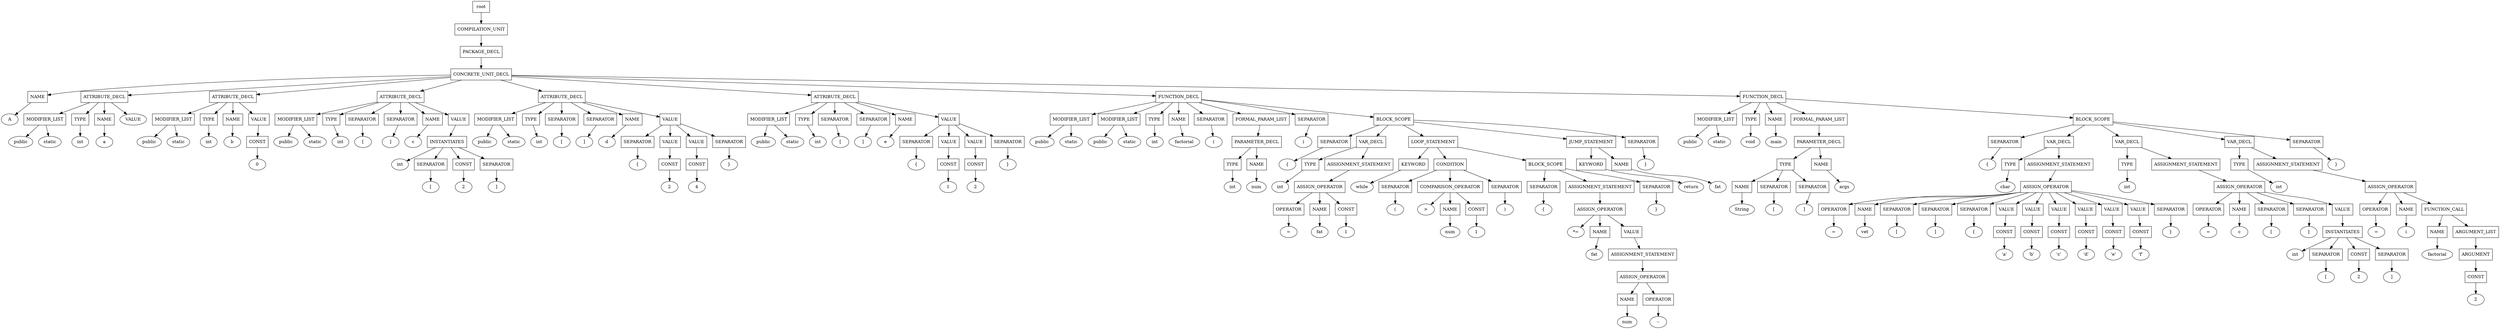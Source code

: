 digraph G {
	splines="TRUE";
	n_0 [label="root", shape="rectangle"]
	n_0 -> n_1
	n_1 [label="COMPILATION_UNIT", shape="rectangle"]
	n_1 -> n_2
	n_2 [label="PACKAGE_DECL", shape="rectangle"]
	n_2 -> n_3
	n_3 [label="CONCRETE_UNIT_DECL", shape="rectangle"]
	n_3 -> n_4
	n_4 [label="NAME", shape="rectangle"]
	n_4 -> n_12
	n_12 [label="A", shape="ellipse"]
	n_3 -> n_5
	n_5 [label="ATTRIBUTE_DECL", shape="rectangle"]
	n_5 -> n_13
	n_13 [label="MODIFIER_LIST", shape="rectangle"]
	n_13 -> n_52
	n_52 [label="public", shape="ellipse"]
	n_13 -> n_53
	n_53 [label="static", shape="ellipse"]
	n_5 -> n_14
	n_14 [label="TYPE", shape="rectangle"]
	n_14 -> n_54
	n_54 [label="int", shape="ellipse"]
	n_5 -> n_15
	n_15 [label="NAME", shape="rectangle"]
	n_15 -> n_55
	n_55 [label="a", shape="ellipse"]
	n_5 -> n_16
	n_16 [label="VALUE", shape="ellipse"]
	n_3 -> n_6
	n_6 [label="ATTRIBUTE_DECL", shape="rectangle"]
	n_6 -> n_17
	n_17 [label="MODIFIER_LIST", shape="rectangle"]
	n_17 -> n_56
	n_56 [label="public", shape="ellipse"]
	n_17 -> n_57
	n_57 [label="static", shape="ellipse"]
	n_6 -> n_18
	n_18 [label="TYPE", shape="rectangle"]
	n_18 -> n_58
	n_58 [label="int", shape="ellipse"]
	n_6 -> n_19
	n_19 [label="NAME", shape="rectangle"]
	n_19 -> n_59
	n_59 [label="b", shape="ellipse"]
	n_6 -> n_20
	n_20 [label="VALUE", shape="rectangle"]
	n_20 -> n_60
	n_60 [label="CONST", shape="rectangle"]
	n_60 -> n_112
	n_112 [label="0", shape="ellipse"]
	n_3 -> n_7
	n_7 [label="ATTRIBUTE_DECL", shape="rectangle"]
	n_7 -> n_21
	n_21 [label="MODIFIER_LIST", shape="rectangle"]
	n_21 -> n_61
	n_61 [label="public", shape="ellipse"]
	n_21 -> n_62
	n_62 [label="static", shape="ellipse"]
	n_7 -> n_22
	n_22 [label="TYPE", shape="rectangle"]
	n_22 -> n_63
	n_63 [label="int", shape="ellipse"]
	n_7 -> n_23
	n_23 [label="SEPARATOR", shape="rectangle"]
	n_23 -> n_64
	n_64 [label="[", shape="ellipse"]
	n_7 -> n_24
	n_24 [label="SEPARATOR", shape="rectangle"]
	n_24 -> n_65
	n_65 [label="]", shape="ellipse"]
	n_7 -> n_25
	n_25 [label="NAME", shape="rectangle"]
	n_25 -> n_66
	n_66 [label="c", shape="ellipse"]
	n_7 -> n_26
	n_26 [label="VALUE", shape="rectangle"]
	n_26 -> n_67
	n_67 [label="INSTANTIATES", shape="rectangle"]
	n_67 -> n_113
	n_113 [label="int", shape="ellipse"]
	n_67 -> n_114
	n_114 [label="SEPARATOR", shape="rectangle"]
	n_114 -> n_146
	n_146 [label="[", shape="ellipse"]
	n_67 -> n_115
	n_115 [label="CONST", shape="rectangle"]
	n_115 -> n_147
	n_147 [label="2", shape="ellipse"]
	n_67 -> n_116
	n_116 [label="SEPARATOR", shape="rectangle"]
	n_116 -> n_148
	n_148 [label="]", shape="ellipse"]
	n_3 -> n_8
	n_8 [label="ATTRIBUTE_DECL", shape="rectangle"]
	n_8 -> n_27
	n_27 [label="MODIFIER_LIST", shape="rectangle"]
	n_27 -> n_68
	n_68 [label="public", shape="ellipse"]
	n_27 -> n_69
	n_69 [label="static", shape="ellipse"]
	n_8 -> n_28
	n_28 [label="TYPE", shape="rectangle"]
	n_28 -> n_70
	n_70 [label="int", shape="ellipse"]
	n_8 -> n_29
	n_29 [label="SEPARATOR", shape="rectangle"]
	n_29 -> n_71
	n_71 [label="[", shape="ellipse"]
	n_8 -> n_30
	n_30 [label="SEPARATOR", shape="rectangle"]
	n_30 -> n_72
	n_72 [label="]", shape="ellipse"]
	n_8 -> n_31
	n_31 [label="NAME", shape="rectangle"]
	n_31 -> n_73
	n_73 [label="d", shape="ellipse"]
	n_8 -> n_32
	n_32 [label="VALUE", shape="rectangle"]
	n_32 -> n_74
	n_74 [label="SEPARATOR", shape="rectangle"]
	n_74 -> n_117
	n_117 [label="{", shape="ellipse"]
	n_32 -> n_75
	n_75 [label="VALUE", shape="rectangle"]
	n_75 -> n_118
	n_118 [label="CONST", shape="rectangle"]
	n_118 -> n_149
	n_149 [label="2", shape="ellipse"]
	n_32 -> n_76
	n_76 [label="VALUE", shape="rectangle"]
	n_76 -> n_119
	n_119 [label="CONST", shape="rectangle"]
	n_119 -> n_150
	n_150 [label="4", shape="ellipse"]
	n_32 -> n_77
	n_77 [label="SEPARATOR", shape="rectangle"]
	n_77 -> n_120
	n_120 [label="}", shape="ellipse"]
	n_3 -> n_9
	n_9 [label="ATTRIBUTE_DECL", shape="rectangle"]
	n_9 -> n_33
	n_33 [label="MODIFIER_LIST", shape="rectangle"]
	n_33 -> n_78
	n_78 [label="public", shape="ellipse"]
	n_33 -> n_79
	n_79 [label="static", shape="ellipse"]
	n_9 -> n_34
	n_34 [label="TYPE", shape="rectangle"]
	n_34 -> n_80
	n_80 [label="int", shape="ellipse"]
	n_9 -> n_35
	n_35 [label="SEPARATOR", shape="rectangle"]
	n_35 -> n_81
	n_81 [label="[", shape="ellipse"]
	n_9 -> n_36
	n_36 [label="SEPARATOR", shape="rectangle"]
	n_36 -> n_82
	n_82 [label="]", shape="ellipse"]
	n_9 -> n_37
	n_37 [label="NAME", shape="rectangle"]
	n_37 -> n_83
	n_83 [label="e", shape="ellipse"]
	n_9 -> n_38
	n_38 [label="VALUE", shape="rectangle"]
	n_38 -> n_84
	n_84 [label="SEPARATOR", shape="rectangle"]
	n_84 -> n_121
	n_121 [label="{", shape="ellipse"]
	n_38 -> n_85
	n_85 [label="VALUE", shape="rectangle"]
	n_85 -> n_122
	n_122 [label="CONST", shape="rectangle"]
	n_122 -> n_151
	n_151 [label="1", shape="ellipse"]
	n_38 -> n_86
	n_86 [label="VALUE", shape="rectangle"]
	n_86 -> n_123
	n_123 [label="CONST", shape="rectangle"]
	n_123 -> n_152
	n_152 [label="2", shape="ellipse"]
	n_38 -> n_87
	n_87 [label="SEPARATOR", shape="rectangle"]
	n_87 -> n_124
	n_124 [label="}", shape="ellipse"]
	n_3 -> n_10
	n_10 [label="FUNCTION_DECL", shape="rectangle"]
	n_10 -> n_39
	n_39 [label="MODIFIER_LIST", shape="rectangle"]
	n_39 -> n_88
	n_88 [label="public", shape="ellipse"]
	n_39 -> n_89
	n_89 [label="static", shape="ellipse"]
	n_10 -> n_40
	n_40 [label="MODIFIER_LIST", shape="rectangle"]
	n_40 -> n_90
	n_90 [label="public", shape="ellipse"]
	n_40 -> n_91
	n_91 [label="static", shape="ellipse"]
	n_10 -> n_41
	n_41 [label="TYPE", shape="rectangle"]
	n_41 -> n_92
	n_92 [label="int", shape="ellipse"]
	n_10 -> n_42
	n_42 [label="NAME", shape="rectangle"]
	n_42 -> n_93
	n_93 [label="factorial", shape="ellipse"]
	n_10 -> n_43
	n_43 [label="SEPARATOR", shape="rectangle"]
	n_43 -> n_94
	n_94 [label="(", shape="ellipse"]
	n_10 -> n_44
	n_44 [label="FORMAL_PARAM_LIST", shape="rectangle"]
	n_44 -> n_95
	n_95 [label="PARAMETER_DECL", shape="rectangle"]
	n_95 -> n_125
	n_125 [label="TYPE", shape="rectangle"]
	n_125 -> n_153
	n_153 [label="int", shape="ellipse"]
	n_95 -> n_126
	n_126 [label="NAME", shape="rectangle"]
	n_126 -> n_154
	n_154 [label="num", shape="ellipse"]
	n_10 -> n_45
	n_45 [label="SEPARATOR", shape="rectangle"]
	n_45 -> n_96
	n_96 [label=")", shape="ellipse"]
	n_10 -> n_46
	n_46 [label="BLOCK_SCOPE", shape="rectangle"]
	n_46 -> n_97
	n_97 [label="SEPARATOR", shape="rectangle"]
	n_97 -> n_127
	n_127 [label="{", shape="ellipse"]
	n_46 -> n_98
	n_98 [label="VAR_DECL", shape="rectangle"]
	n_98 -> n_128
	n_128 [label="TYPE", shape="rectangle"]
	n_128 -> n_155
	n_155 [label="int", shape="ellipse"]
	n_98 -> n_129
	n_129 [label="ASSIGNMENT_STATEMENT", shape="rectangle"]
	n_129 -> n_156
	n_156 [label="ASSIGN_OPERATOR", shape="rectangle"]
	n_156 -> n_176
	n_176 [label="OPERATOR", shape="rectangle"]
	n_176 -> n_210
	n_210 [label="=", shape="ellipse"]
	n_156 -> n_177
	n_177 [label="NAME", shape="rectangle"]
	n_177 -> n_211
	n_211 [label="fat", shape="ellipse"]
	n_156 -> n_178
	n_178 [label="CONST", shape="rectangle"]
	n_178 -> n_212
	n_212 [label="1", shape="ellipse"]
	n_46 -> n_99
	n_99 [label="LOOP_STATEMENT", shape="rectangle"]
	n_99 -> n_130
	n_130 [label="KEYWORD", shape="rectangle"]
	n_130 -> n_157
	n_157 [label="while", shape="ellipse"]
	n_99 -> n_131
	n_131 [label="CONDITION", shape="rectangle"]
	n_131 -> n_158
	n_158 [label="SEPARATOR", shape="rectangle"]
	n_158 -> n_179
	n_179 [label="(", shape="ellipse"]
	n_131 -> n_159
	n_159 [label="COMPARISON_OPERATOR", shape="rectangle"]
	n_159 -> n_180
	n_180 [label=">", shape="ellipse"]
	n_159 -> n_181
	n_181 [label="NAME", shape="rectangle"]
	n_181 -> n_213
	n_213 [label="num", shape="ellipse"]
	n_159 -> n_182
	n_182 [label="CONST", shape="rectangle"]
	n_182 -> n_214
	n_214 [label="1", shape="ellipse"]
	n_131 -> n_160
	n_160 [label="SEPARATOR", shape="rectangle"]
	n_160 -> n_183
	n_183 [label=")", shape="ellipse"]
	n_99 -> n_132
	n_132 [label="BLOCK_SCOPE", shape="rectangle"]
	n_132 -> n_161
	n_161 [label="SEPARATOR", shape="rectangle"]
	n_161 -> n_184
	n_184 [label="{", shape="ellipse"]
	n_132 -> n_162
	n_162 [label="ASSIGNMENT_STATEMENT", shape="rectangle"]
	n_162 -> n_185
	n_185 [label="ASSIGN_OPERATOR", shape="rectangle"]
	n_185 -> n_215
	n_215 [label="*=", shape="ellipse"]
	n_185 -> n_216
	n_216 [label="NAME", shape="rectangle"]
	n_216 -> n_239
	n_239 [label="fat", shape="ellipse"]
	n_185 -> n_217
	n_217 [label="VALUE", shape="rectangle"]
	n_217 -> n_240
	n_240 [label="ASSIGNMENT_STATEMENT", shape="rectangle"]
	n_240 -> n_253
	n_253 [label="ASSIGN_OPERATOR", shape="rectangle"]
	n_253 -> n_258
	n_258 [label="NAME", shape="rectangle"]
	n_258 -> n_261
	n_261 [label="num", shape="ellipse"]
	n_253 -> n_259
	n_259 [label="OPERATOR", shape="rectangle"]
	n_259 -> n_262
	n_262 [label="--", shape="ellipse"]
	n_132 -> n_163
	n_163 [label="SEPARATOR", shape="rectangle"]
	n_163 -> n_186
	n_186 [label="}", shape="ellipse"]
	n_46 -> n_100
	n_100 [label="JUMP_STATEMENT", shape="rectangle"]
	n_100 -> n_133
	n_133 [label="KEYWORD", shape="rectangle"]
	n_133 -> n_164
	n_164 [label="return", shape="ellipse"]
	n_100 -> n_134
	n_134 [label="NAME", shape="rectangle"]
	n_134 -> n_165
	n_165 [label="fat", shape="ellipse"]
	n_46 -> n_101
	n_101 [label="SEPARATOR", shape="rectangle"]
	n_101 -> n_135
	n_135 [label="}", shape="ellipse"]
	n_3 -> n_11
	n_11 [label="FUNCTION_DECL", shape="rectangle"]
	n_11 -> n_47
	n_47 [label="MODIFIER_LIST", shape="rectangle"]
	n_47 -> n_102
	n_102 [label="public", shape="ellipse"]
	n_47 -> n_103
	n_103 [label="static", shape="ellipse"]
	n_11 -> n_48
	n_48 [label="TYPE", shape="rectangle"]
	n_48 -> n_104
	n_104 [label="void", shape="ellipse"]
	n_11 -> n_49
	n_49 [label="NAME", shape="rectangle"]
	n_49 -> n_105
	n_105 [label="main", shape="ellipse"]
	n_11 -> n_50
	n_50 [label="FORMAL_PARAM_LIST", shape="rectangle"]
	n_50 -> n_106
	n_106 [label="PARAMETER_DECL", shape="rectangle"]
	n_106 -> n_136
	n_136 [label="TYPE", shape="rectangle"]
	n_136 -> n_166
	n_166 [label="NAME", shape="rectangle"]
	n_166 -> n_187
	n_187 [label="String", shape="ellipse"]
	n_136 -> n_167
	n_167 [label="SEPARATOR", shape="rectangle"]
	n_167 -> n_188
	n_188 [label="[", shape="ellipse"]
	n_136 -> n_168
	n_168 [label="SEPARATOR", shape="rectangle"]
	n_168 -> n_189
	n_189 [label="]", shape="ellipse"]
	n_106 -> n_137
	n_137 [label="NAME", shape="rectangle"]
	n_137 -> n_169
	n_169 [label="args", shape="ellipse"]
	n_11 -> n_51
	n_51 [label="BLOCK_SCOPE", shape="rectangle"]
	n_51 -> n_107
	n_107 [label="SEPARATOR", shape="rectangle"]
	n_107 -> n_138
	n_138 [label="{", shape="ellipse"]
	n_51 -> n_108
	n_108 [label="VAR_DECL", shape="rectangle"]
	n_108 -> n_139
	n_139 [label="TYPE", shape="rectangle"]
	n_139 -> n_170
	n_170 [label="char", shape="ellipse"]
	n_108 -> n_140
	n_140 [label="ASSIGNMENT_STATEMENT", shape="rectangle"]
	n_140 -> n_171
	n_171 [label="ASSIGN_OPERATOR", shape="rectangle"]
	n_171 -> n_190
	n_190 [label="OPERATOR", shape="rectangle"]
	n_190 -> n_218
	n_218 [label="=", shape="ellipse"]
	n_171 -> n_191
	n_191 [label="NAME", shape="rectangle"]
	n_191 -> n_219
	n_219 [label="vet", shape="ellipse"]
	n_171 -> n_192
	n_192 [label="SEPARATOR", shape="rectangle"]
	n_192 -> n_220
	n_220 [label="[", shape="ellipse"]
	n_171 -> n_193
	n_193 [label="SEPARATOR", shape="rectangle"]
	n_193 -> n_221
	n_221 [label="]", shape="ellipse"]
	n_171 -> n_194
	n_194 [label="SEPARATOR", shape="rectangle"]
	n_194 -> n_222
	n_222 [label="{", shape="ellipse"]
	n_171 -> n_195
	n_195 [label="VALUE", shape="rectangle"]
	n_195 -> n_223
	n_223 [label="CONST", shape="rectangle"]
	n_223 -> n_241
	n_241 [label="'a'", shape="ellipse"]
	n_171 -> n_196
	n_196 [label="VALUE", shape="rectangle"]
	n_196 -> n_224
	n_224 [label="CONST", shape="rectangle"]
	n_224 -> n_242
	n_242 [label="'b'", shape="ellipse"]
	n_171 -> n_197
	n_197 [label="VALUE", shape="rectangle"]
	n_197 -> n_225
	n_225 [label="CONST", shape="rectangle"]
	n_225 -> n_243
	n_243 [label="'c'", shape="ellipse"]
	n_171 -> n_198
	n_198 [label="VALUE", shape="rectangle"]
	n_198 -> n_226
	n_226 [label="CONST", shape="rectangle"]
	n_226 -> n_244
	n_244 [label="'d'", shape="ellipse"]
	n_171 -> n_199
	n_199 [label="VALUE", shape="rectangle"]
	n_199 -> n_227
	n_227 [label="CONST", shape="rectangle"]
	n_227 -> n_245
	n_245 [label="'e'", shape="ellipse"]
	n_171 -> n_200
	n_200 [label="VALUE", shape="rectangle"]
	n_200 -> n_228
	n_228 [label="CONST", shape="rectangle"]
	n_228 -> n_246
	n_246 [label="'f'", shape="ellipse"]
	n_171 -> n_201
	n_201 [label="SEPARATOR", shape="rectangle"]
	n_201 -> n_229
	n_229 [label="}", shape="ellipse"]
	n_51 -> n_109
	n_109 [label="VAR_DECL", shape="rectangle"]
	n_109 -> n_141
	n_141 [label="TYPE", shape="rectangle"]
	n_141 -> n_172
	n_172 [label="int", shape="ellipse"]
	n_109 -> n_142
	n_142 [label="ASSIGNMENT_STATEMENT", shape="rectangle"]
	n_142 -> n_173
	n_173 [label="ASSIGN_OPERATOR", shape="rectangle"]
	n_173 -> n_202
	n_202 [label="OPERATOR", shape="rectangle"]
	n_202 -> n_230
	n_230 [label="=", shape="ellipse"]
	n_173 -> n_203
	n_203 [label="NAME", shape="rectangle"]
	n_203 -> n_231
	n_231 [label="c", shape="ellipse"]
	n_173 -> n_204
	n_204 [label="SEPARATOR", shape="rectangle"]
	n_204 -> n_232
	n_232 [label="[", shape="ellipse"]
	n_173 -> n_205
	n_205 [label="SEPARATOR", shape="rectangle"]
	n_205 -> n_233
	n_233 [label="]", shape="ellipse"]
	n_173 -> n_206
	n_206 [label="VALUE", shape="rectangle"]
	n_206 -> n_234
	n_234 [label="INSTANTIATES", shape="rectangle"]
	n_234 -> n_247
	n_247 [label="int", shape="ellipse"]
	n_234 -> n_248
	n_248 [label="SEPARATOR", shape="rectangle"]
	n_248 -> n_254
	n_254 [label="[", shape="ellipse"]
	n_234 -> n_249
	n_249 [label="CONST", shape="rectangle"]
	n_249 -> n_255
	n_255 [label="2", shape="ellipse"]
	n_234 -> n_250
	n_250 [label="SEPARATOR", shape="rectangle"]
	n_250 -> n_256
	n_256 [label="]", shape="ellipse"]
	n_51 -> n_110
	n_110 [label="VAR_DECL", shape="rectangle"]
	n_110 -> n_143
	n_143 [label="TYPE", shape="rectangle"]
	n_143 -> n_174
	n_174 [label="int", shape="ellipse"]
	n_110 -> n_144
	n_144 [label="ASSIGNMENT_STATEMENT", shape="rectangle"]
	n_144 -> n_175
	n_175 [label="ASSIGN_OPERATOR", shape="rectangle"]
	n_175 -> n_207
	n_207 [label="OPERATOR", shape="rectangle"]
	n_207 -> n_235
	n_235 [label="=", shape="ellipse"]
	n_175 -> n_208
	n_208 [label="NAME", shape="rectangle"]
	n_208 -> n_236
	n_236 [label="i", shape="ellipse"]
	n_175 -> n_209
	n_209 [label="FUNCTION_CALL", shape="rectangle"]
	n_209 -> n_237
	n_237 [label="NAME", shape="rectangle"]
	n_237 -> n_251
	n_251 [label="factorial", shape="ellipse"]
	n_209 -> n_238
	n_238 [label="ARGUMENT_LIST", shape="rectangle"]
	n_238 -> n_252
	n_252 [label="ARGUMENT", shape="rectangle"]
	n_252 -> n_257
	n_257 [label="CONST", shape="rectangle"]
	n_257 -> n_260
	n_260 [label="2", shape="ellipse"]
	n_51 -> n_111
	n_111 [label="SEPARATOR", shape="rectangle"]
	n_111 -> n_145
	n_145 [label="}", shape="ellipse"]
}